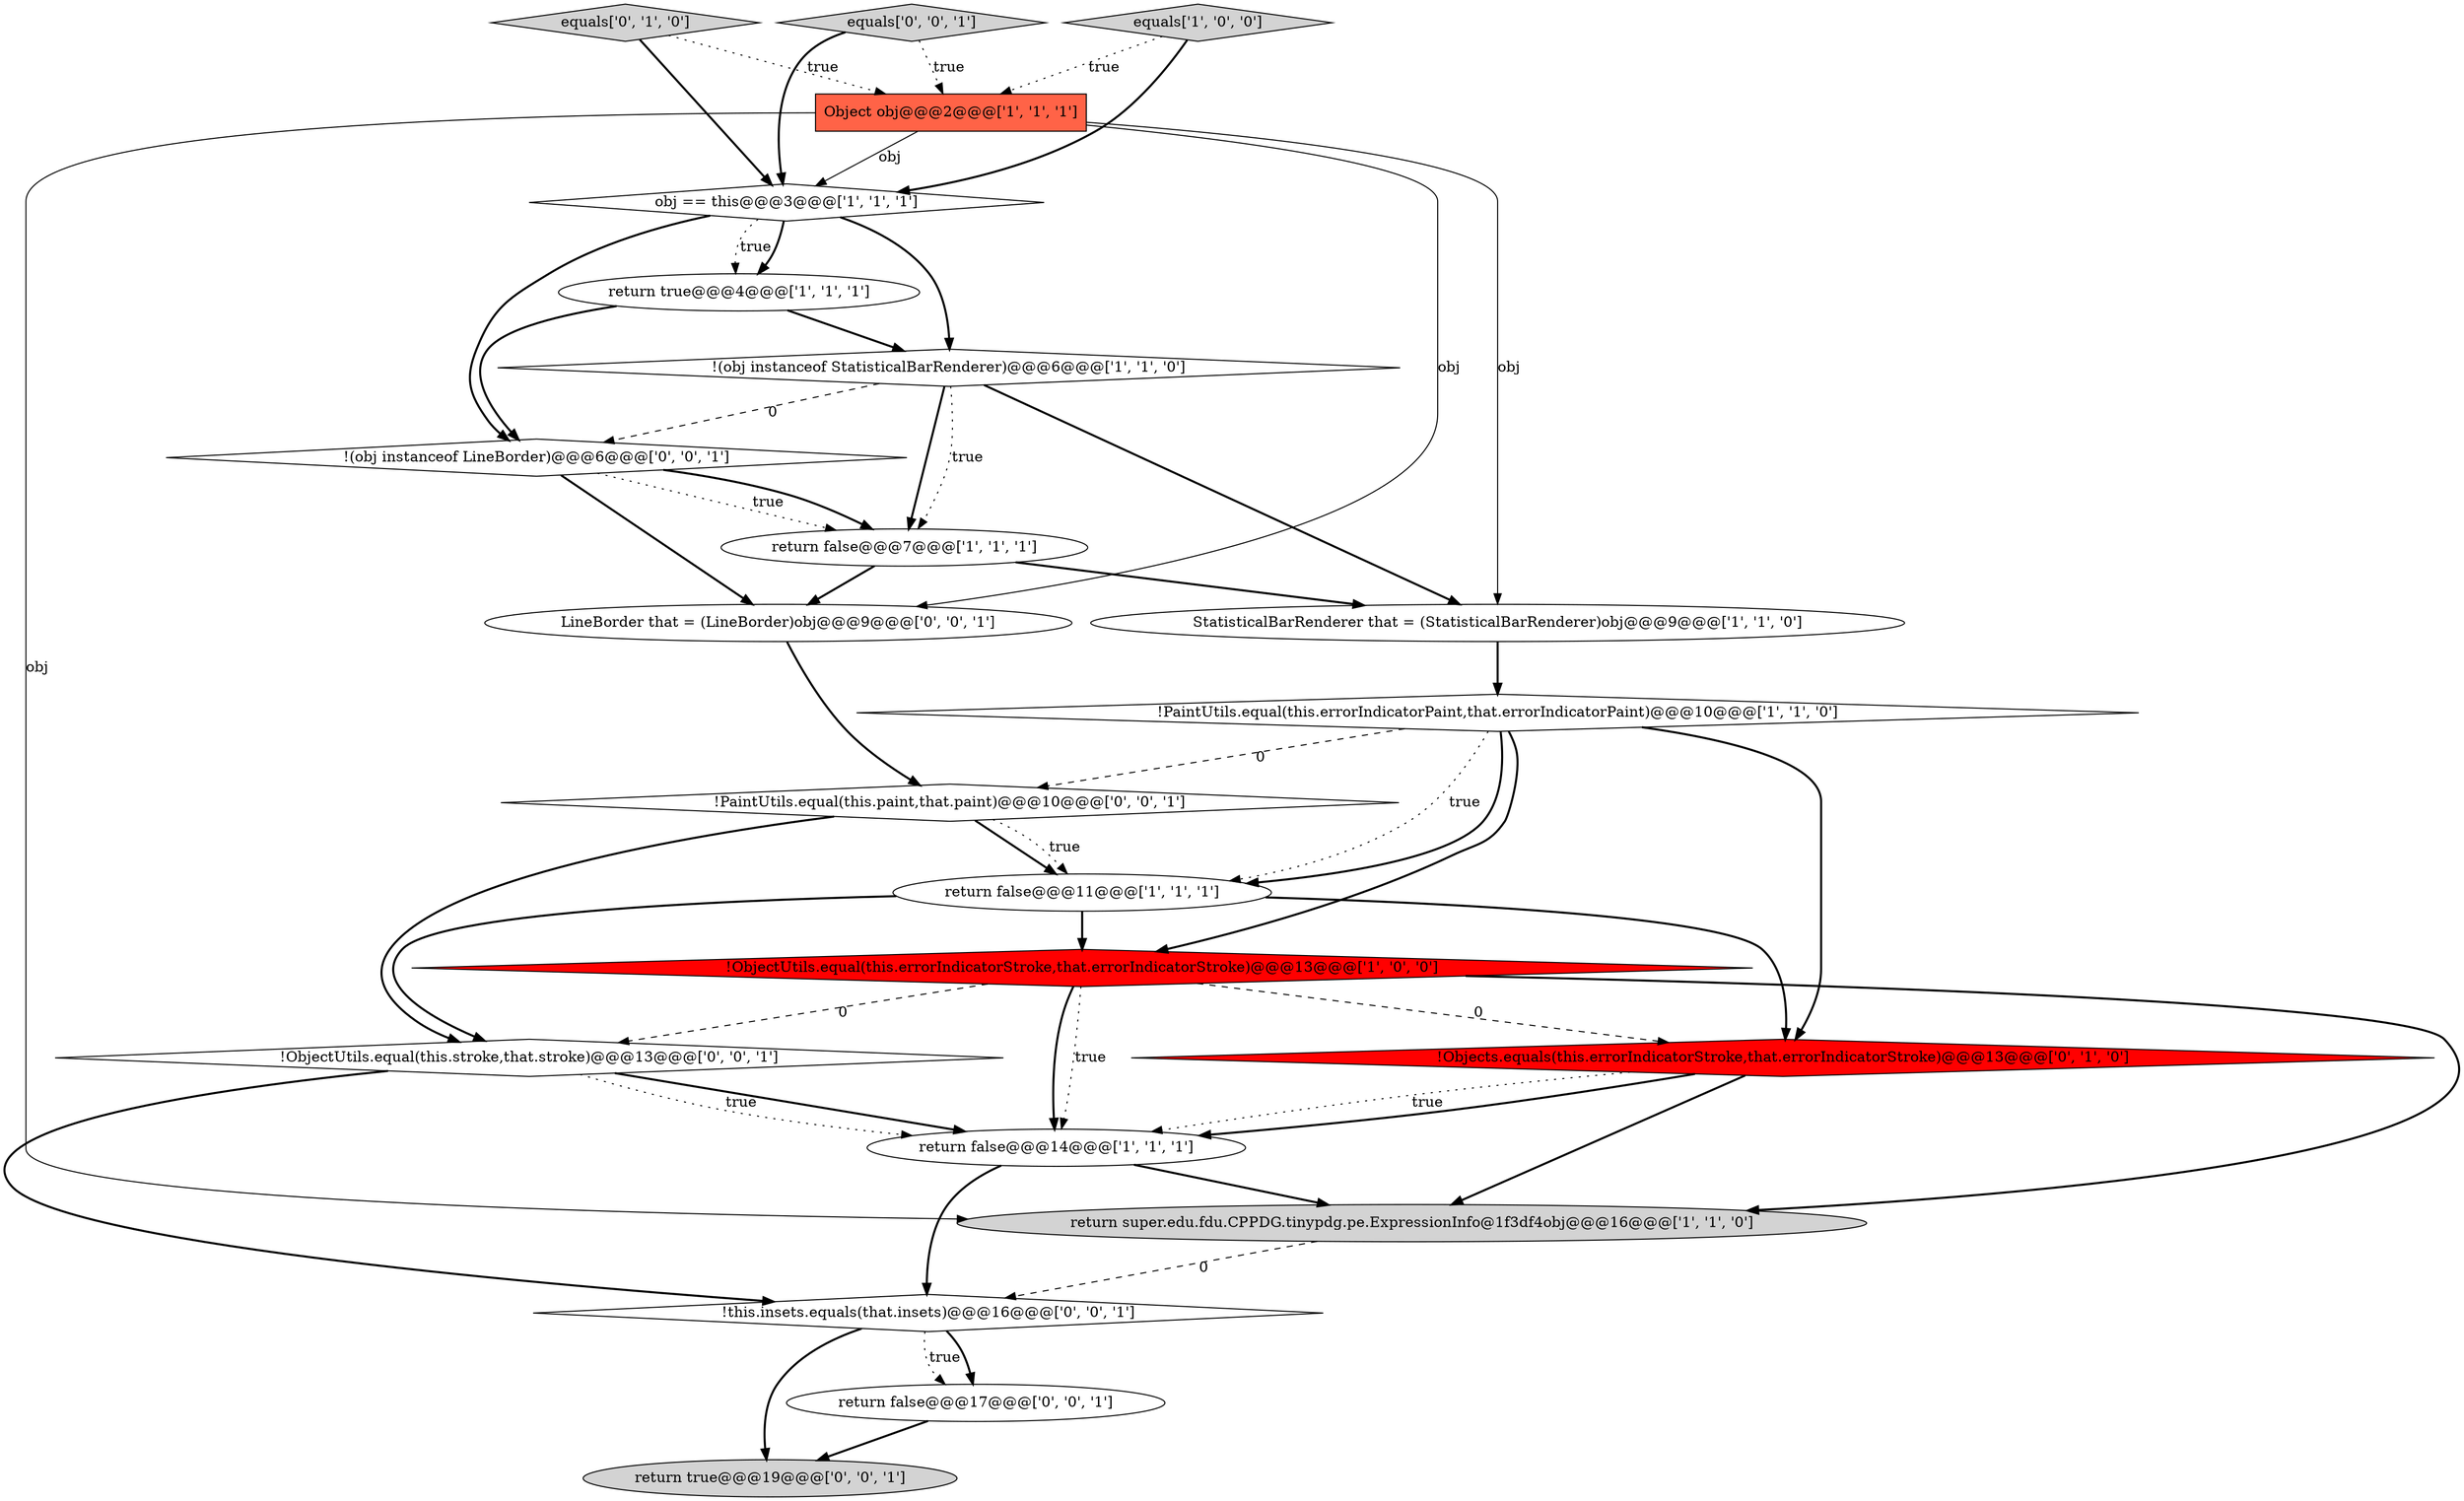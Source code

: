 digraph {
13 [style = filled, label = "!Objects.equals(this.errorIndicatorStroke,that.errorIndicatorStroke)@@@13@@@['0', '1', '0']", fillcolor = red, shape = diamond image = "AAA1AAABBB2BBB"];
6 [style = filled, label = "Object obj@@@2@@@['1', '1', '1']", fillcolor = tomato, shape = box image = "AAA0AAABBB1BBB"];
3 [style = filled, label = "return super.edu.fdu.CPPDG.tinypdg.pe.ExpressionInfo@1f3df4obj@@@16@@@['1', '1', '0']", fillcolor = lightgray, shape = ellipse image = "AAA0AAABBB1BBB"];
2 [style = filled, label = "return false@@@11@@@['1', '1', '1']", fillcolor = white, shape = ellipse image = "AAA0AAABBB1BBB"];
1 [style = filled, label = "return false@@@7@@@['1', '1', '1']", fillcolor = white, shape = ellipse image = "AAA0AAABBB1BBB"];
8 [style = filled, label = "equals['1', '0', '0']", fillcolor = lightgray, shape = diamond image = "AAA0AAABBB1BBB"];
5 [style = filled, label = "return true@@@4@@@['1', '1', '1']", fillcolor = white, shape = ellipse image = "AAA0AAABBB1BBB"];
4 [style = filled, label = "!ObjectUtils.equal(this.errorIndicatorStroke,that.errorIndicatorStroke)@@@13@@@['1', '0', '0']", fillcolor = red, shape = diamond image = "AAA1AAABBB1BBB"];
11 [style = filled, label = "StatisticalBarRenderer that = (StatisticalBarRenderer)obj@@@9@@@['1', '1', '0']", fillcolor = white, shape = ellipse image = "AAA0AAABBB1BBB"];
16 [style = filled, label = "!this.insets.equals(that.insets)@@@16@@@['0', '0', '1']", fillcolor = white, shape = diamond image = "AAA0AAABBB3BBB"];
17 [style = filled, label = "!(obj instanceof LineBorder)@@@6@@@['0', '0', '1']", fillcolor = white, shape = diamond image = "AAA0AAABBB3BBB"];
14 [style = filled, label = "return true@@@19@@@['0', '0', '1']", fillcolor = lightgray, shape = ellipse image = "AAA0AAABBB3BBB"];
7 [style = filled, label = "obj == this@@@3@@@['1', '1', '1']", fillcolor = white, shape = diamond image = "AAA0AAABBB1BBB"];
15 [style = filled, label = "!PaintUtils.equal(this.paint,that.paint)@@@10@@@['0', '0', '1']", fillcolor = white, shape = diamond image = "AAA0AAABBB3BBB"];
18 [style = filled, label = "LineBorder that = (LineBorder)obj@@@9@@@['0', '0', '1']", fillcolor = white, shape = ellipse image = "AAA0AAABBB3BBB"];
9 [style = filled, label = "return false@@@14@@@['1', '1', '1']", fillcolor = white, shape = ellipse image = "AAA0AAABBB1BBB"];
10 [style = filled, label = "!PaintUtils.equal(this.errorIndicatorPaint,that.errorIndicatorPaint)@@@10@@@['1', '1', '0']", fillcolor = white, shape = diamond image = "AAA0AAABBB1BBB"];
21 [style = filled, label = "equals['0', '0', '1']", fillcolor = lightgray, shape = diamond image = "AAA0AAABBB3BBB"];
20 [style = filled, label = "return false@@@17@@@['0', '0', '1']", fillcolor = white, shape = ellipse image = "AAA0AAABBB3BBB"];
12 [style = filled, label = "equals['0', '1', '0']", fillcolor = lightgray, shape = diamond image = "AAA0AAABBB2BBB"];
0 [style = filled, label = "!(obj instanceof StatisticalBarRenderer)@@@6@@@['1', '1', '0']", fillcolor = white, shape = diamond image = "AAA0AAABBB1BBB"];
19 [style = filled, label = "!ObjectUtils.equal(this.stroke,that.stroke)@@@13@@@['0', '0', '1']", fillcolor = white, shape = diamond image = "AAA0AAABBB3BBB"];
10->15 [style = dashed, label="0"];
4->9 [style = bold, label=""];
4->3 [style = bold, label=""];
15->2 [style = bold, label=""];
2->19 [style = bold, label=""];
7->17 [style = bold, label=""];
6->3 [style = solid, label="obj"];
17->1 [style = bold, label=""];
17->1 [style = dotted, label="true"];
15->2 [style = dotted, label="true"];
18->15 [style = bold, label=""];
0->11 [style = bold, label=""];
16->20 [style = dotted, label="true"];
6->7 [style = solid, label="obj"];
7->0 [style = bold, label=""];
1->18 [style = bold, label=""];
20->14 [style = bold, label=""];
6->18 [style = solid, label="obj"];
15->19 [style = bold, label=""];
5->17 [style = bold, label=""];
2->4 [style = bold, label=""];
0->17 [style = dashed, label="0"];
12->7 [style = bold, label=""];
9->16 [style = bold, label=""];
8->7 [style = bold, label=""];
1->11 [style = bold, label=""];
19->16 [style = bold, label=""];
7->5 [style = dotted, label="true"];
2->13 [style = bold, label=""];
7->5 [style = bold, label=""];
8->6 [style = dotted, label="true"];
13->3 [style = bold, label=""];
5->0 [style = bold, label=""];
10->13 [style = bold, label=""];
10->2 [style = dotted, label="true"];
12->6 [style = dotted, label="true"];
11->10 [style = bold, label=""];
19->9 [style = bold, label=""];
0->1 [style = bold, label=""];
19->9 [style = dotted, label="true"];
10->4 [style = bold, label=""];
6->11 [style = solid, label="obj"];
9->3 [style = bold, label=""];
16->14 [style = bold, label=""];
21->7 [style = bold, label=""];
10->2 [style = bold, label=""];
4->19 [style = dashed, label="0"];
13->9 [style = bold, label=""];
4->9 [style = dotted, label="true"];
4->13 [style = dashed, label="0"];
16->20 [style = bold, label=""];
17->18 [style = bold, label=""];
3->16 [style = dashed, label="0"];
0->1 [style = dotted, label="true"];
21->6 [style = dotted, label="true"];
13->9 [style = dotted, label="true"];
}
